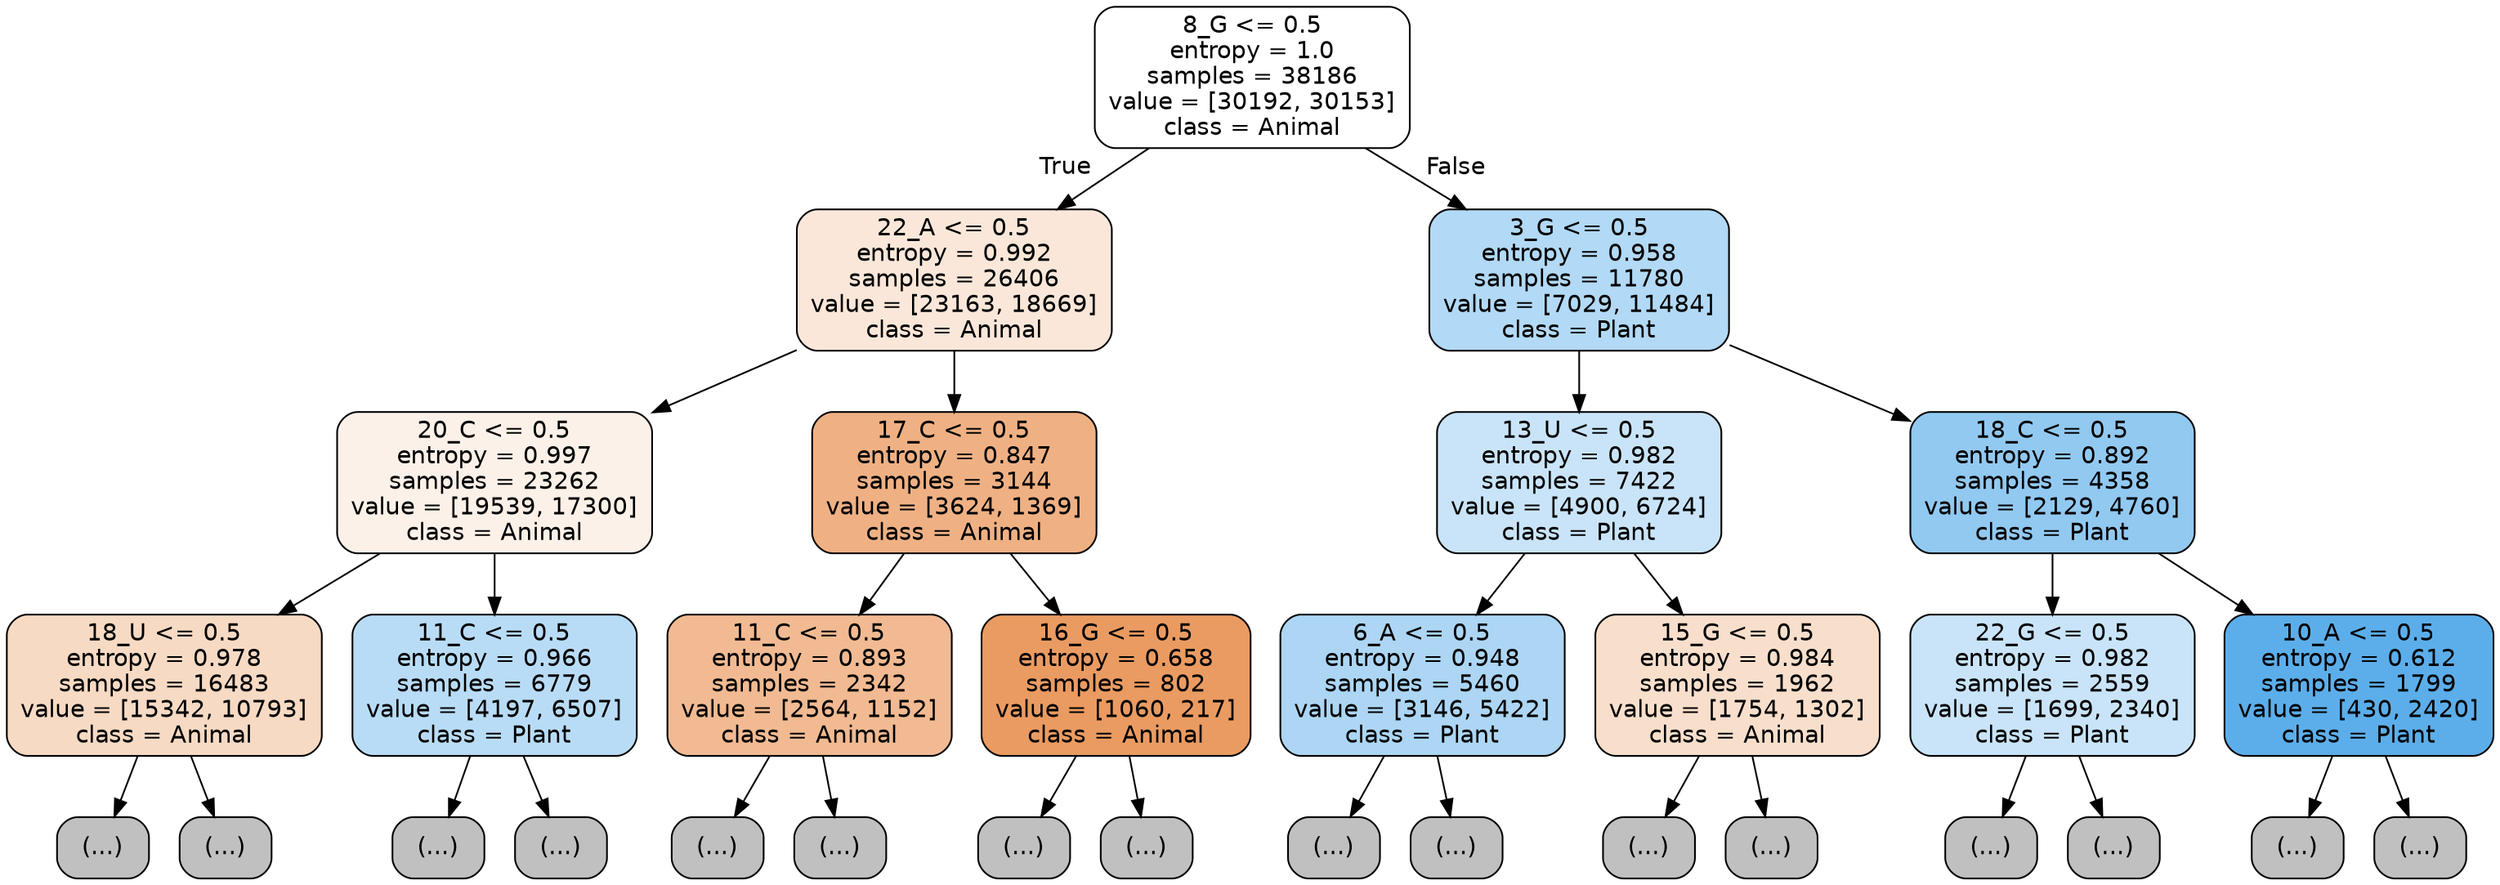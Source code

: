 digraph Tree {
node [shape=box, style="filled, rounded", color="black", fontname="helvetica"] ;
edge [fontname="helvetica"] ;
0 [label="8_G <= 0.5\nentropy = 1.0\nsamples = 38186\nvalue = [30192, 30153]\nclass = Animal", fillcolor="#ffffff"] ;
1 [label="22_A <= 0.5\nentropy = 0.992\nsamples = 26406\nvalue = [23163, 18669]\nclass = Animal", fillcolor="#fae7d9"] ;
0 -> 1 [labeldistance=2.5, labelangle=45, headlabel="True"] ;
2 [label="20_C <= 0.5\nentropy = 0.997\nsamples = 23262\nvalue = [19539, 17300]\nclass = Animal", fillcolor="#fcf1e8"] ;
1 -> 2 ;
3 [label="18_U <= 0.5\nentropy = 0.978\nsamples = 16483\nvalue = [15342, 10793]\nclass = Animal", fillcolor="#f7dac4"] ;
2 -> 3 ;
4 [label="(...)", fillcolor="#C0C0C0"] ;
3 -> 4 ;
6011 [label="(...)", fillcolor="#C0C0C0"] ;
3 -> 6011 ;
8232 [label="11_C <= 0.5\nentropy = 0.966\nsamples = 6779\nvalue = [4197, 6507]\nclass = Plant", fillcolor="#b9dcf6"] ;
2 -> 8232 ;
8233 [label="(...)", fillcolor="#C0C0C0"] ;
8232 -> 8233 ;
10432 [label="(...)", fillcolor="#C0C0C0"] ;
8232 -> 10432 ;
11055 [label="17_C <= 0.5\nentropy = 0.847\nsamples = 3144\nvalue = [3624, 1369]\nclass = Animal", fillcolor="#efb184"] ;
1 -> 11055 ;
11056 [label="11_C <= 0.5\nentropy = 0.893\nsamples = 2342\nvalue = [2564, 1152]\nclass = Animal", fillcolor="#f1ba92"] ;
11055 -> 11056 ;
11057 [label="(...)", fillcolor="#C0C0C0"] ;
11056 -> 11057 ;
11964 [label="(...)", fillcolor="#C0C0C0"] ;
11056 -> 11964 ;
12173 [label="16_G <= 0.5\nentropy = 0.658\nsamples = 802\nvalue = [1060, 217]\nclass = Animal", fillcolor="#ea9b62"] ;
11055 -> 12173 ;
12174 [label="(...)", fillcolor="#C0C0C0"] ;
12173 -> 12174 ;
12437 [label="(...)", fillcolor="#C0C0C0"] ;
12173 -> 12437 ;
12508 [label="3_G <= 0.5\nentropy = 0.958\nsamples = 11780\nvalue = [7029, 11484]\nclass = Plant", fillcolor="#b2d9f5"] ;
0 -> 12508 [labeldistance=2.5, labelangle=-45, headlabel="False"] ;
12509 [label="13_U <= 0.5\nentropy = 0.982\nsamples = 7422\nvalue = [4900, 6724]\nclass = Plant", fillcolor="#c9e4f8"] ;
12508 -> 12509 ;
12510 [label="6_A <= 0.5\nentropy = 0.948\nsamples = 5460\nvalue = [3146, 5422]\nclass = Plant", fillcolor="#acd6f4"] ;
12509 -> 12510 ;
12511 [label="(...)", fillcolor="#C0C0C0"] ;
12510 -> 12511 ;
14200 [label="(...)", fillcolor="#C0C0C0"] ;
12510 -> 14200 ;
14727 [label="15_G <= 0.5\nentropy = 0.984\nsamples = 1962\nvalue = [1754, 1302]\nclass = Animal", fillcolor="#f8dfcc"] ;
12509 -> 14727 ;
14728 [label="(...)", fillcolor="#C0C0C0"] ;
14727 -> 14728 ;
15403 [label="(...)", fillcolor="#C0C0C0"] ;
14727 -> 15403 ;
15676 [label="18_C <= 0.5\nentropy = 0.892\nsamples = 4358\nvalue = [2129, 4760]\nclass = Plant", fillcolor="#92c9f1"] ;
12508 -> 15676 ;
15677 [label="22_G <= 0.5\nentropy = 0.982\nsamples = 2559\nvalue = [1699, 2340]\nclass = Plant", fillcolor="#c9e4f8"] ;
15676 -> 15677 ;
15678 [label="(...)", fillcolor="#C0C0C0"] ;
15677 -> 15678 ;
16557 [label="(...)", fillcolor="#C0C0C0"] ;
15677 -> 16557 ;
16678 [label="10_A <= 0.5\nentropy = 0.612\nsamples = 1799\nvalue = [430, 2420]\nclass = Plant", fillcolor="#5caeea"] ;
15676 -> 16678 ;
16679 [label="(...)", fillcolor="#C0C0C0"] ;
16678 -> 16679 ;
16932 [label="(...)", fillcolor="#C0C0C0"] ;
16678 -> 16932 ;
}